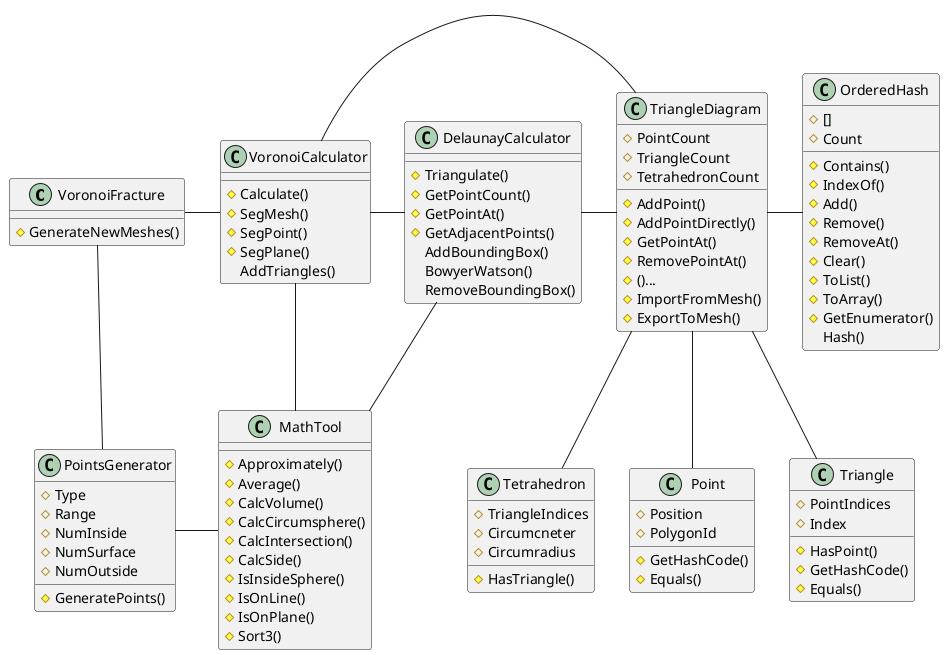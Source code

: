 ﻿@startuml

class VoronoiFracture {
# GenerateNewMeshes()
}

class DelaunayCalculator {
# Triangulate()
# GetPointCount()
# GetPointAt()
# GetAdjacentPoints()
AddBoundingBox()
BowyerWatson()
RemoveBoundingBox()
}

class VoronoiCalculator {
# Calculate()
# SegMesh()
# SegPoint()
# SegPlane()
AddTriangles()
}

class PointsGenerator {
# Type
# Range
# NumInside
# NumSurface
# NumOutside
# GeneratePoints()
}

class MathTool {
# Approximately()
# Average()
# CalcVolume()
# CalcCircumsphere()
# CalcIntersection()
# CalcSide()
# IsInsideSphere()
# IsOnLine()
# IsOnPlane()
# Sort3()
}

class TriangleDiagram {
# PointCount
# TriangleCount
# TetrahedronCount
# AddPoint()
# AddPointDirectly()
# GetPointAt()
# RemovePointAt()
# ()...
# ImportFromMesh()
# ExportToMesh()
}

class OrderedHash {
# []
# Count
# Contains()
# IndexOf()
# Add()
# Remove()
# RemoveAt()
# Clear()
# ToList()
# ToArray()
# GetEnumerator()
Hash()
}

class Point {
# Position
# PolygonId
# GetHashCode()
# Equals()
}

class Triangle {
# PointIndices
# Index
# HasPoint()
# GetHashCode()
# Equals()
}

class Tetrahedron {
# TriangleIndices
# Circumcneter
# Circumradius
# HasTriangle()
}

TriangleDiagram - OrderedHash
TriangleDiagram -- Point
TriangleDiagram -- Triangle
TriangleDiagram -- Tetrahedron


VoronoiCalculator - DelaunayCalculator
VoronoiCalculator - TriangleDiagram
DelaunayCalculator - TriangleDiagram

VoronoiCalculator -- MathTool
DelaunayCalculator -- MathTool
PointsGenerator - MathTool

VoronoiFracture - VoronoiCalculator
VoronoiFracture -- PointsGenerator


@enduml